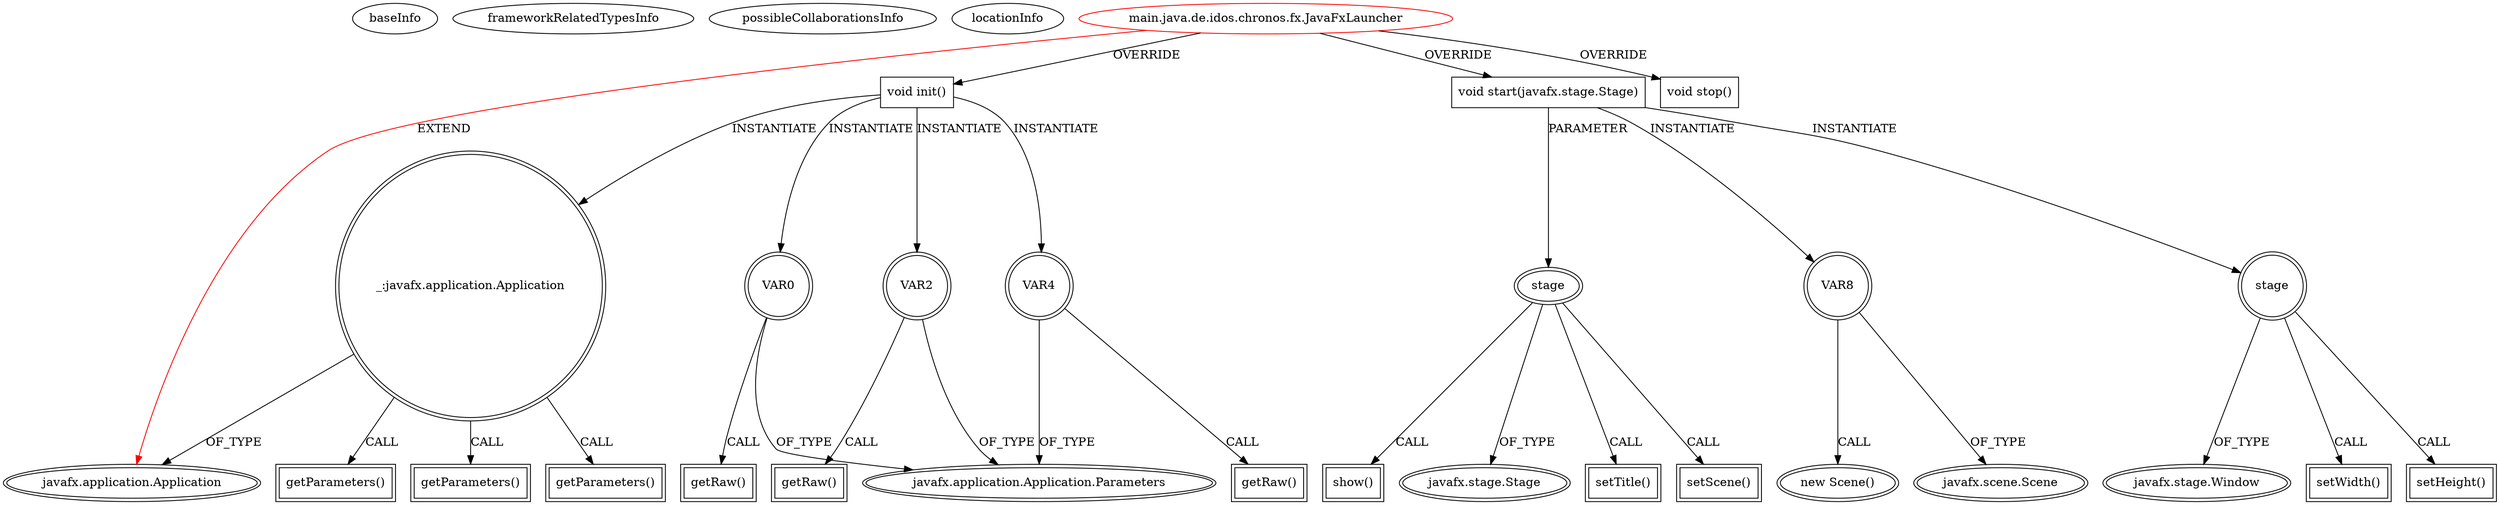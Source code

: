 digraph {
baseInfo[graphId=4740,category="extension_graph",isAnonymous=false,possibleRelation=false]
frameworkRelatedTypesInfo[0="javafx.application.Application"]
possibleCollaborationsInfo[]
locationInfo[projectName="wayne07-gui-workshop",filePath="/wayne07-gui-workshop/gui-workshop-master/chronos-command/src/main/java/de/idos/chronos/fx/JavaFxLauncher.java",contextSignature="JavaFxLauncher",graphId="4740"]
0[label="main.java.de.idos.chronos.fx.JavaFxLauncher",vertexType="ROOT_CLIENT_CLASS_DECLARATION",isFrameworkType=false,color=red]
1[label="javafx.application.Application",vertexType="FRAMEWORK_CLASS_TYPE",isFrameworkType=true,peripheries=2]
2[label="void init()",vertexType="OVERRIDING_METHOD_DECLARATION",isFrameworkType=false,shape=box]
3[label="VAR0",vertexType="VARIABLE_EXPRESION",isFrameworkType=true,peripheries=2,shape=circle]
5[label="javafx.application.Application.Parameters",vertexType="FRAMEWORK_CLASS_TYPE",isFrameworkType=true,peripheries=2]
4[label="getRaw()",vertexType="INSIDE_CALL",isFrameworkType=true,peripheries=2,shape=box]
6[label="_:javafx.application.Application",vertexType="VARIABLE_EXPRESION",isFrameworkType=true,peripheries=2,shape=circle]
7[label="getParameters()",vertexType="INSIDE_CALL",isFrameworkType=true,peripheries=2,shape=box]
9[label="VAR2",vertexType="VARIABLE_EXPRESION",isFrameworkType=true,peripheries=2,shape=circle]
10[label="getRaw()",vertexType="INSIDE_CALL",isFrameworkType=true,peripheries=2,shape=box]
13[label="getParameters()",vertexType="INSIDE_CALL",isFrameworkType=true,peripheries=2,shape=box]
14[label="VAR4",vertexType="VARIABLE_EXPRESION",isFrameworkType=true,peripheries=2,shape=circle]
15[label="getRaw()",vertexType="INSIDE_CALL",isFrameworkType=true,peripheries=2,shape=box]
18[label="getParameters()",vertexType="INSIDE_CALL",isFrameworkType=true,peripheries=2,shape=box]
19[label="void start(javafx.stage.Stage)",vertexType="OVERRIDING_METHOD_DECLARATION",isFrameworkType=false,shape=box]
20[label="stage",vertexType="PARAMETER_DECLARATION",isFrameworkType=true,peripheries=2]
21[label="javafx.stage.Stage",vertexType="FRAMEWORK_CLASS_TYPE",isFrameworkType=true,peripheries=2]
23[label="setTitle()",vertexType="INSIDE_CALL",isFrameworkType=true,peripheries=2,shape=box]
25[label="setScene()",vertexType="INSIDE_CALL",isFrameworkType=true,peripheries=2,shape=box]
27[label="VAR8",vertexType="VARIABLE_EXPRESION",isFrameworkType=true,peripheries=2,shape=circle]
28[label="javafx.scene.Scene",vertexType="FRAMEWORK_CLASS_TYPE",isFrameworkType=true,peripheries=2]
26[label="new Scene()",vertexType="CONSTRUCTOR_CALL",isFrameworkType=true,peripheries=2]
29[label="stage",vertexType="VARIABLE_EXPRESION",isFrameworkType=true,peripheries=2,shape=circle]
31[label="javafx.stage.Window",vertexType="FRAMEWORK_CLASS_TYPE",isFrameworkType=true,peripheries=2]
30[label="setWidth()",vertexType="INSIDE_CALL",isFrameworkType=true,peripheries=2,shape=box]
33[label="setHeight()",vertexType="INSIDE_CALL",isFrameworkType=true,peripheries=2,shape=box]
35[label="show()",vertexType="INSIDE_CALL",isFrameworkType=true,peripheries=2,shape=box]
36[label="void stop()",vertexType="OVERRIDING_METHOD_DECLARATION",isFrameworkType=false,shape=box]
0->1[label="EXTEND",color=red]
0->2[label="OVERRIDE"]
2->3[label="INSTANTIATE"]
3->5[label="OF_TYPE"]
3->4[label="CALL"]
2->6[label="INSTANTIATE"]
6->1[label="OF_TYPE"]
6->7[label="CALL"]
2->9[label="INSTANTIATE"]
9->5[label="OF_TYPE"]
9->10[label="CALL"]
6->13[label="CALL"]
2->14[label="INSTANTIATE"]
14->5[label="OF_TYPE"]
14->15[label="CALL"]
6->18[label="CALL"]
0->19[label="OVERRIDE"]
20->21[label="OF_TYPE"]
19->20[label="PARAMETER"]
20->23[label="CALL"]
20->25[label="CALL"]
19->27[label="INSTANTIATE"]
27->28[label="OF_TYPE"]
27->26[label="CALL"]
19->29[label="INSTANTIATE"]
29->31[label="OF_TYPE"]
29->30[label="CALL"]
29->33[label="CALL"]
20->35[label="CALL"]
0->36[label="OVERRIDE"]
}
